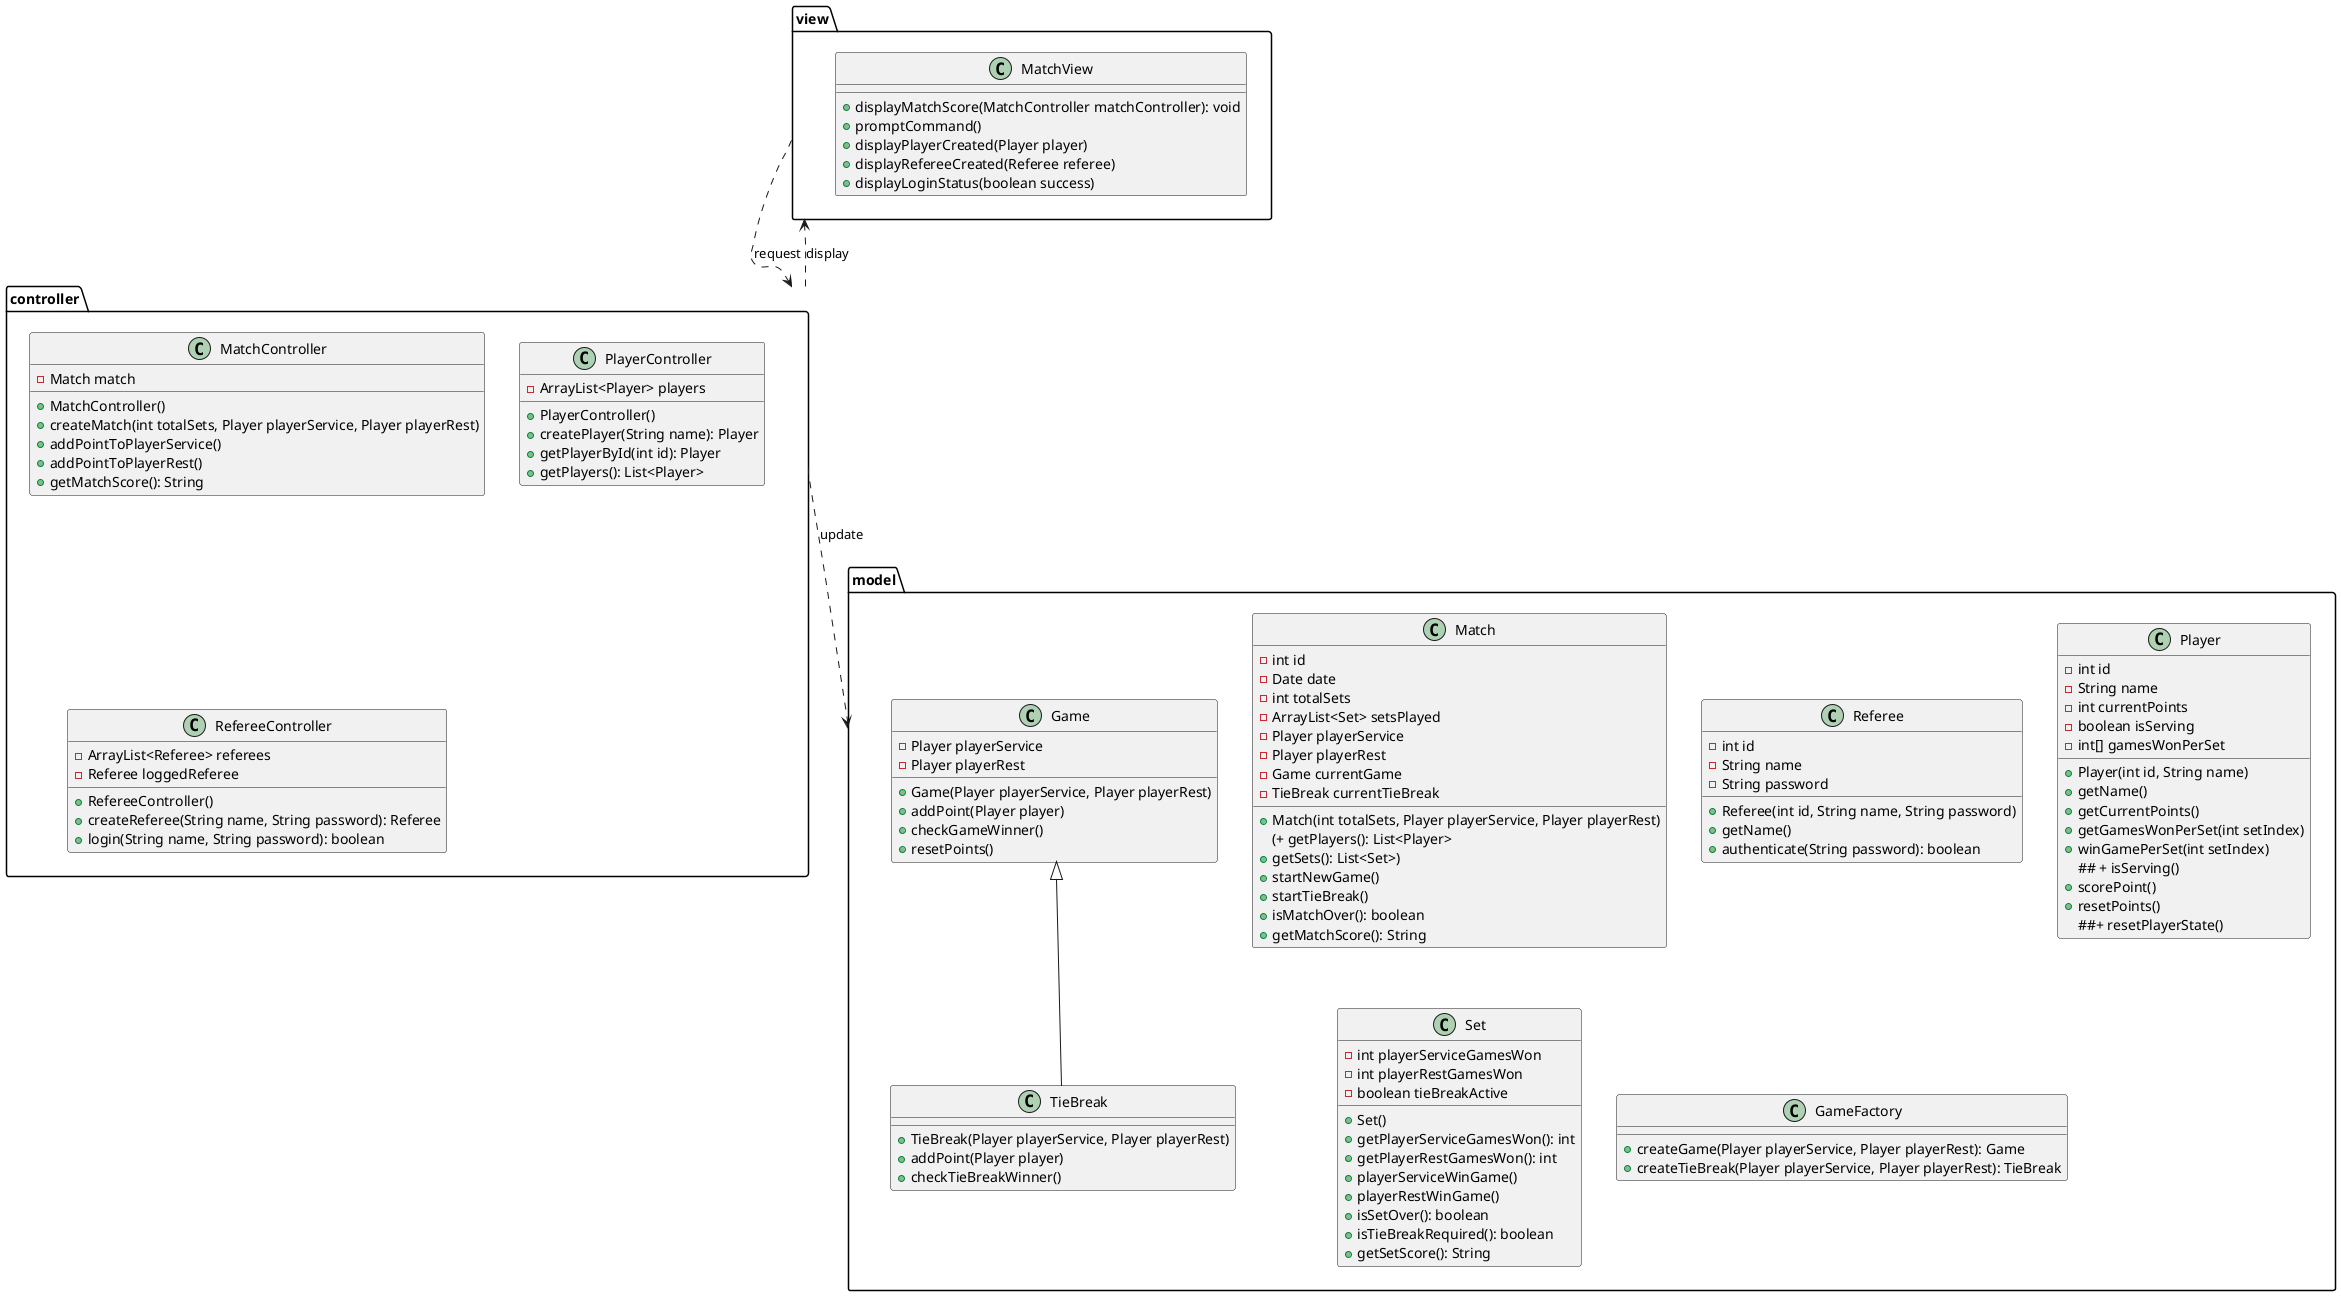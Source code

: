 @startuml
package "model" {

    class Match {
        - int id
        - Date date
        - int totalSets
        - ArrayList<Set> setsPlayed
        - Player playerService
        - Player playerRest
        - Game currentGame
        - TieBreak currentTieBreak

        + Match(int totalSets, Player playerService, Player playerRest)
        (+ getPlayers(): List<Player>
        + getSets(): List<Set>)
        + startNewGame()
        + startTieBreak()
        + isMatchOver(): boolean
        + getMatchScore(): String
    }

    class Referee {
        - int id
        - String name
        - String password

        + Referee(int id, String name, String password)
        + getName()
        + authenticate(String password): boolean
    }

    class Player {
        - int id
        - String name
        - int currentPoints
        - boolean isServing
        - int[] gamesWonPerSet

        + Player(int id, String name)
        + getName()
        + getCurrentPoints()
        + getGamesWonPerSet(int setIndex)
        + winGamePerSet(int setIndex)
        ## + isServing()
        + scorePoint()
        + resetPoints()
        ##+ resetPlayerState()
    }

    class Set {
        - int playerServiceGamesWon
        - int playerRestGamesWon
        - boolean tieBreakActive

        + Set()
        + getPlayerServiceGamesWon(): int
        + getPlayerRestGamesWon(): int
        + playerServiceWinGame()
        + playerRestWinGame()
        + isSetOver(): boolean
        + isTieBreakRequired(): boolean
        + getSetScore(): String
    }

    class Game {
        - Player playerService
        - Player playerRest

        + Game(Player playerService, Player playerRest)
        + addPoint(Player player)
        + checkGameWinner()
        + resetPoints()

    }

    class TieBreak extends Game{

        + TieBreak(Player playerService, Player playerRest)
        + addPoint(Player player)
        + checkTieBreakWinner()
    }

    class GameFactory {
        + createGame(Player playerService, Player playerRest): Game
        + createTieBreak(Player playerService, Player playerRest): TieBreak
    }
}

package "view" {
    class MatchView {
        + displayMatchScore(MatchController matchController): void
        + promptCommand()
        + displayPlayerCreated(Player player)
        + displayRefereeCreated(Referee referee)
        + displayLoginStatus(boolean success)
    }
}

package "controller" {
    class MatchController {
        - Match match

        + MatchController()
        + createMatch(int totalSets, Player playerService, Player playerRest)
        + addPointToPlayerService()
        + addPointToPlayerRest()
        + getMatchScore(): String
    }

    class PlayerController {
        - ArrayList<Player> players

        + PlayerController()
        + createPlayer(String name): Player
        + getPlayerById(int id): Player
        + getPlayers(): List<Player>
    }

    class RefereeController {
        - ArrayList<Referee> referees
        - Referee loggedReferee

        + RefereeController()
        + createReferee(String name, String password): Referee
        + login(String name, String password): boolean
    }
}

"controller" ..> "model" : update
"view" ..> "controller" : request
"controller" ..> "view" : display

@enduml